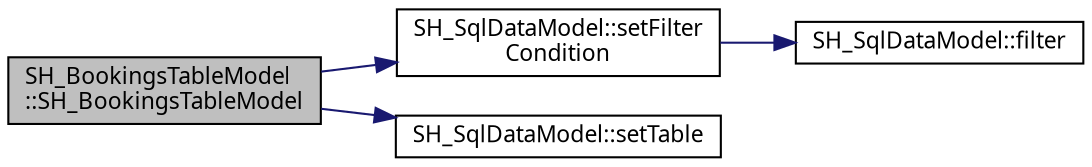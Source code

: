 digraph "SH_BookingsTableModel::SH_BookingsTableModel"
{
 // INTERACTIVE_SVG=YES
  bgcolor="transparent";
  edge [fontname="Verdana",fontsize="11",labelfontname="Verdana",labelfontsize="11"];
  node [fontname="Verdana",fontsize="11",shape=record];
  rankdir="LR";
  Node1 [label="SH_BookingsTableModel\l::SH_BookingsTableModel",height=0.2,width=0.4,color="black", fillcolor="grey75", style="filled" fontcolor="black"];
  Node1 -> Node2 [color="midnightblue",fontsize="11",style="solid"];
  Node2 [label="SH_SqlDataModel::setFilter\lCondition",height=0.2,width=0.4,color="black",URL="$classSH__SqlDataModel.html#a99c6317027a7c9f723215b53b69e0647"];
  Node2 -> Node3 [color="midnightblue",fontsize="11",style="solid"];
  Node3 [label="SH_SqlDataModel::filter",height=0.2,width=0.4,color="black",URL="$classSH__SqlDataModel.html#aa86018df823c85798574ec8d63413c1a"];
  Node1 -> Node4 [color="midnightblue",fontsize="11",style="solid"];
  Node4 [label="SH_SqlDataModel::setTable",height=0.2,width=0.4,color="black",URL="$classSH__SqlDataModel.html#a2c09d14926326a1149c1df7856c9879c"];
}
